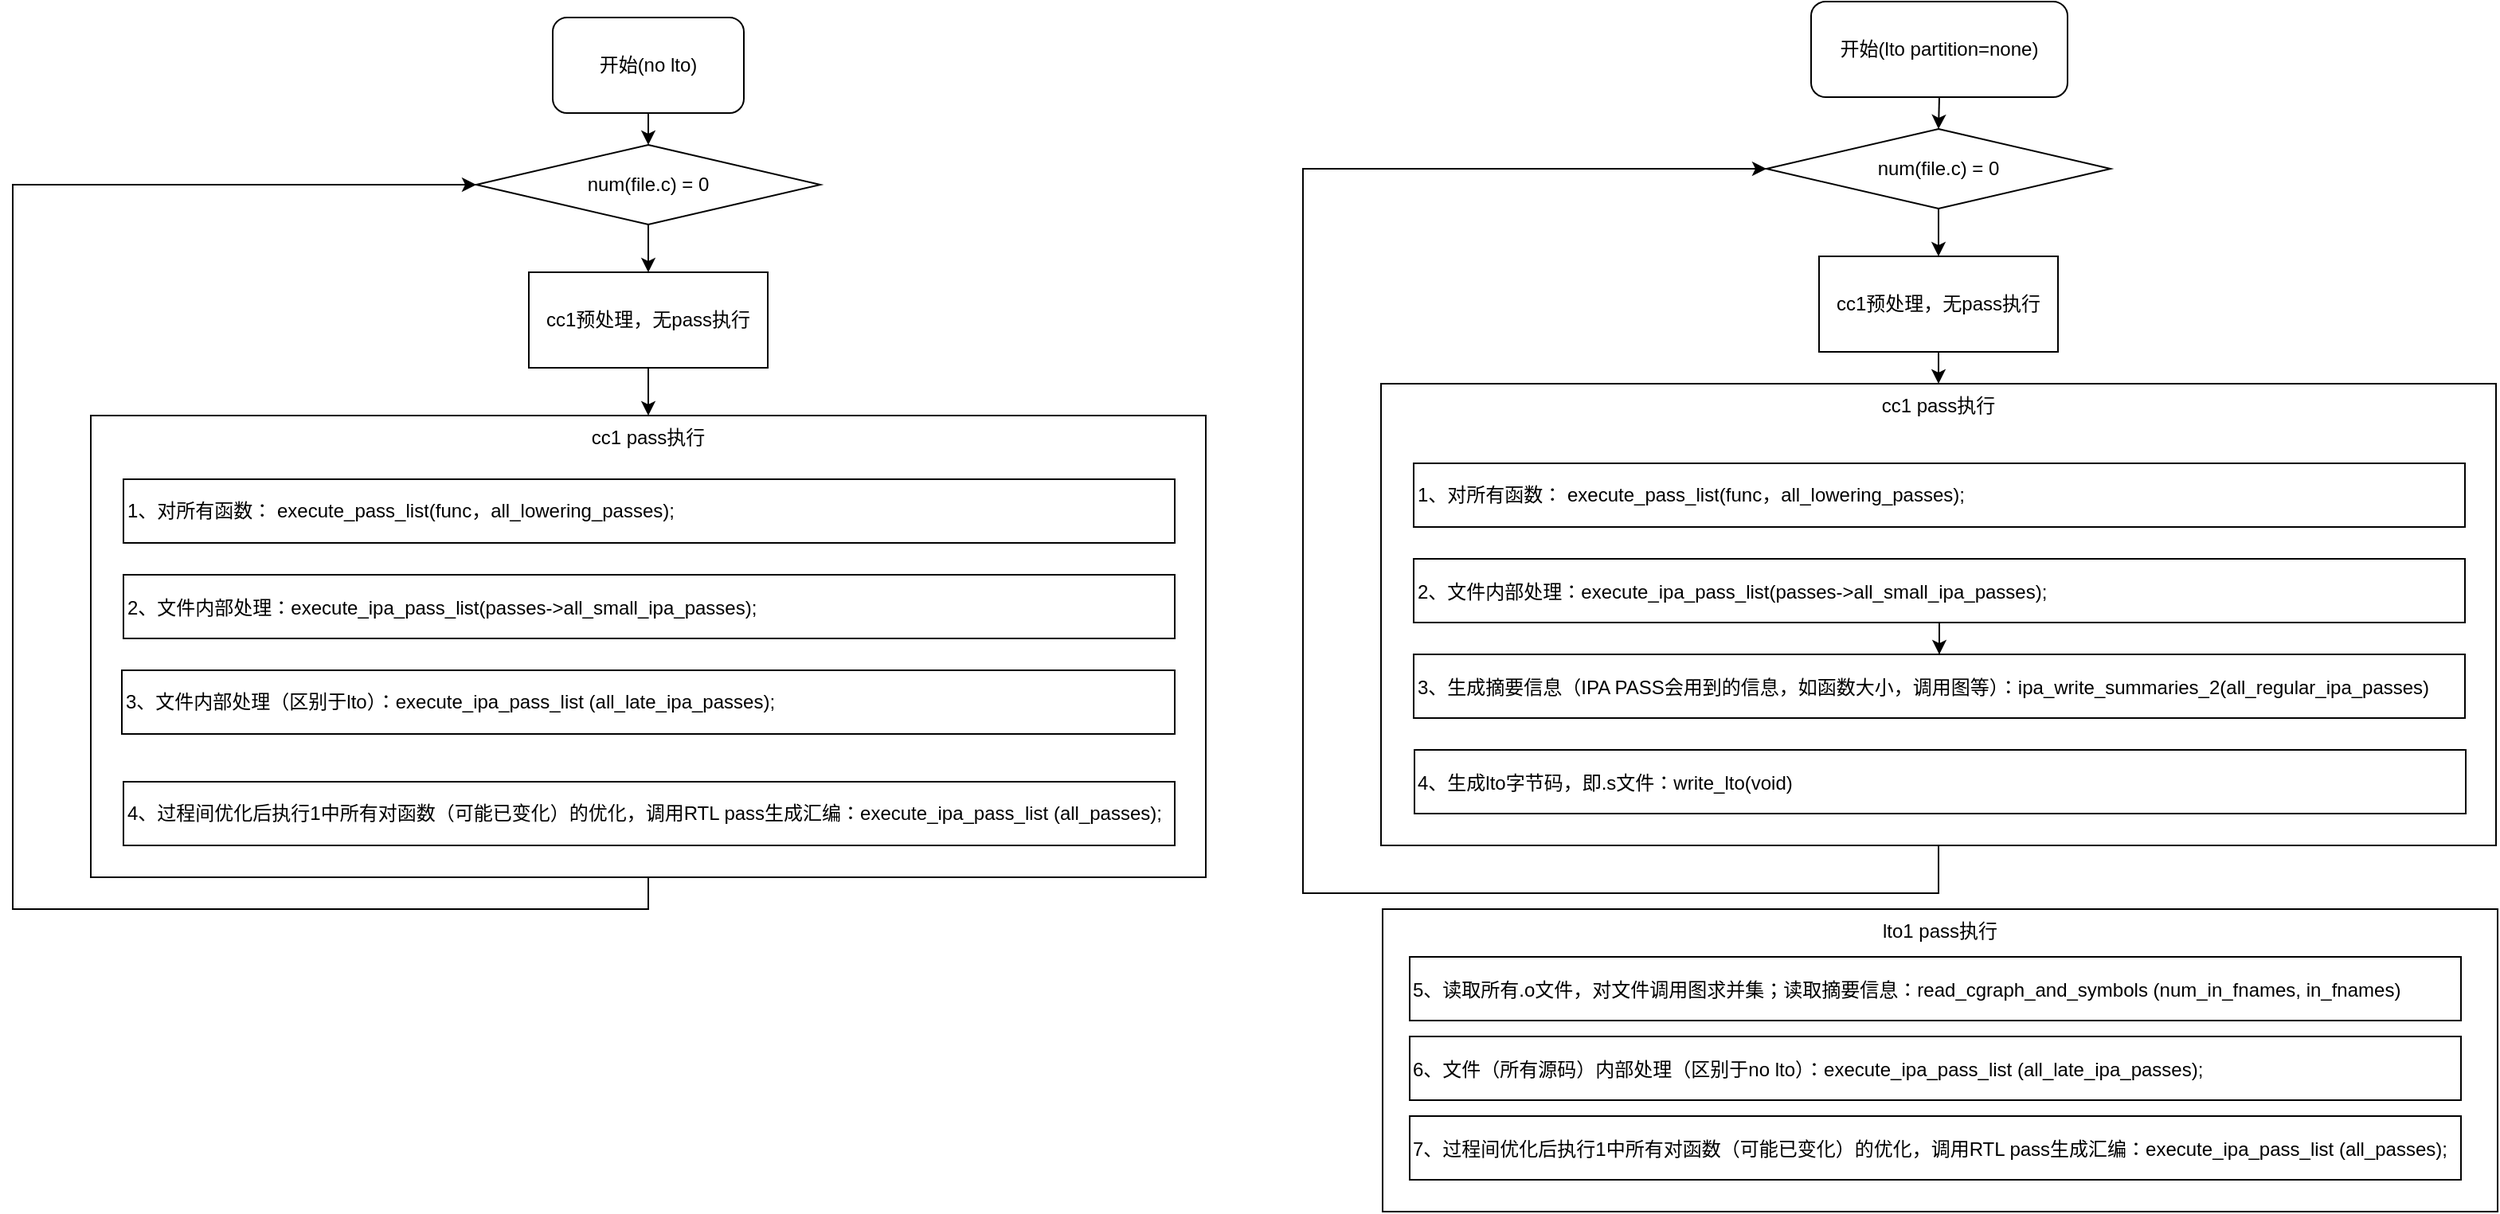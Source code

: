 <mxfile version="14.2.4" type="github">
  <diagram id="GdB9ARNnYLUnV3MUq9Q7" name="Page-1">
    <mxGraphModel dx="2249" dy="706" grid="1" gridSize="10" guides="1" tooltips="1" connect="1" arrows="1" fold="1" page="1" pageScale="1" pageWidth="827" pageHeight="1169" math="0" shadow="0">
      <root>
        <mxCell id="0" />
        <mxCell id="1" parent="0" />
        <mxCell id="4IkLFCAA3DbMa402_Vh1-22" style="edgeStyle=orthogonalEdgeStyle;rounded=0;orthogonalLoop=1;jettySize=auto;html=1;exitX=0.5;exitY=1;exitDx=0;exitDy=0;entryX=0.5;entryY=0;entryDx=0;entryDy=0;fontFamily=Helvetica;fontSize=12;fontColor=#000000;" edge="1" parent="1" source="4IkLFCAA3DbMa402_Vh1-1" target="4IkLFCAA3DbMa402_Vh1-4">
          <mxGeometry relative="1" as="geometry" />
        </mxCell>
        <mxCell id="4IkLFCAA3DbMa402_Vh1-1" value="开始(no lto)" style="rounded=1;whiteSpace=wrap;html=1;fontFamily=Helvetica;fontSize=12;" vertex="1" parent="1">
          <mxGeometry x="309" y="140" width="120" height="60" as="geometry" />
        </mxCell>
        <mxCell id="4IkLFCAA3DbMa402_Vh1-25" style="edgeStyle=orthogonalEdgeStyle;rounded=0;orthogonalLoop=1;jettySize=auto;html=1;exitX=0.5;exitY=1;exitDx=0;exitDy=0;entryX=0.5;entryY=0;entryDx=0;entryDy=0;fontFamily=Helvetica;fontSize=12;fontColor=#000000;" edge="1" parent="1" source="4IkLFCAA3DbMa402_Vh1-2" target="4IkLFCAA3DbMa402_Vh1-3">
          <mxGeometry relative="1" as="geometry" />
        </mxCell>
        <mxCell id="4IkLFCAA3DbMa402_Vh1-2" value="cc1预处理，无pass执行" style="rounded=0;whiteSpace=wrap;html=1;fontFamily=Helvetica;fontSize=12;" vertex="1" parent="1">
          <mxGeometry x="294" y="300" width="150" height="60" as="geometry" />
        </mxCell>
        <mxCell id="4IkLFCAA3DbMa402_Vh1-26" style="edgeStyle=orthogonalEdgeStyle;rounded=0;orthogonalLoop=1;jettySize=auto;html=1;exitX=0.5;exitY=1;exitDx=0;exitDy=0;entryX=0;entryY=0.5;entryDx=0;entryDy=0;fontFamily=Helvetica;fontSize=12;fontColor=#000000;" edge="1" parent="1" source="4IkLFCAA3DbMa402_Vh1-3" target="4IkLFCAA3DbMa402_Vh1-4">
          <mxGeometry relative="1" as="geometry">
            <Array as="points">
              <mxPoint x="369" y="700" />
              <mxPoint x="-30" y="700" />
              <mxPoint x="-30" y="245" />
            </Array>
          </mxGeometry>
        </mxCell>
        <mxCell id="4IkLFCAA3DbMa402_Vh1-3" value="cc1 pass执行" style="rounded=0;whiteSpace=wrap;html=1;verticalAlign=top;fontFamily=Helvetica;align=center;fontSize=12;" vertex="1" parent="1">
          <mxGeometry x="19" y="390" width="700" height="290" as="geometry" />
        </mxCell>
        <mxCell id="4IkLFCAA3DbMa402_Vh1-23" style="edgeStyle=orthogonalEdgeStyle;rounded=0;orthogonalLoop=1;jettySize=auto;html=1;exitX=0.5;exitY=1;exitDx=0;exitDy=0;entryX=0.5;entryY=0;entryDx=0;entryDy=0;fontFamily=Helvetica;fontSize=12;fontColor=#000000;" edge="1" parent="1" source="4IkLFCAA3DbMa402_Vh1-4" target="4IkLFCAA3DbMa402_Vh1-2">
          <mxGeometry relative="1" as="geometry" />
        </mxCell>
        <mxCell id="4IkLFCAA3DbMa402_Vh1-4" value="num(file.c) = 0" style="rhombus;whiteSpace=wrap;html=1;fontFamily=Helvetica;fontSize=12;" vertex="1" parent="1">
          <mxGeometry x="261" y="220" width="216" height="50" as="geometry" />
        </mxCell>
        <mxCell id="4IkLFCAA3DbMa402_Vh1-12" value="&lt;span style=&quot;font-size: 12px; background-color: rgb(255, 255, 255);&quot;&gt;1、对所有函数： execute_pass_list&lt;/span&gt;&lt;span style=&quot;font-size: 12px; background-color: rgb(255, 255, 255);&quot;&gt;(func，&lt;/span&gt;&lt;span style=&quot;font-size: 12px; background-color: rgb(255, 255, 255);&quot;&gt;all_lowering_passes&lt;/span&gt;&lt;span style=&quot;font-size: 12px; background-color: rgb(255, 255, 255);&quot;&gt;);&lt;/span&gt;" style="rounded=0;whiteSpace=wrap;html=1;fontFamily=Helvetica;align=left;fontSize=12;" vertex="1" parent="1">
          <mxGeometry x="39.5" y="430" width="660" height="40" as="geometry" />
        </mxCell>
        <mxCell id="4IkLFCAA3DbMa402_Vh1-13" value="&lt;div style=&quot;font-size: 12px; line-height: 24px;&quot;&gt;&lt;span style=&quot;background-color: rgb(255, 255, 255); font-size: 12px;&quot;&gt;2、文件内部处理：execute_ipa_pass_list(passes-&amp;gt;all_small_ipa_passes);&lt;/span&gt;&lt;/div&gt;" style="rounded=0;whiteSpace=wrap;html=1;labelBackgroundColor=#FFFFFF;fontFamily=Helvetica;align=left;fontSize=12;" vertex="1" parent="1">
          <mxGeometry x="39.5" y="490" width="660" height="40" as="geometry" />
        </mxCell>
        <mxCell id="4IkLFCAA3DbMa402_Vh1-14" value="&lt;span style=&quot;font-size: 12px&quot;&gt;4、过程间优化后执行1中所有对函数（可能已变化）的优化，调用RTL pass生成汇编：execute_ipa_pass_list (all_passes);&lt;/span&gt;" style="rounded=0;whiteSpace=wrap;html=1;fontFamily=Helvetica;align=left;fontSize=12;" vertex="1" parent="1">
          <mxGeometry x="39.5" y="620" width="660" height="40" as="geometry" />
        </mxCell>
        <mxCell id="4IkLFCAA3DbMa402_Vh1-15" value="&lt;span style=&quot;font-size: 12px; background-color: rgb(255, 255, 255);&quot;&gt;3、文件内部处理（区别于lto）：&lt;/span&gt;&lt;span style=&quot;font-size: 12px;&quot;&gt;execute_ipa_pass_list (&lt;/span&gt;&lt;span style=&quot;font-size: 12px;&quot;&gt;all_late_ipa_passes&lt;/span&gt;&lt;span style=&quot;font-size: 12px;&quot;&gt;);&lt;/span&gt;" style="rounded=0;whiteSpace=wrap;html=1;fontFamily=Helvetica;align=left;fontSize=12;" vertex="1" parent="1">
          <mxGeometry x="38.5" y="550" width="661" height="40" as="geometry" />
        </mxCell>
        <mxCell id="4IkLFCAA3DbMa402_Vh1-27" style="edgeStyle=orthogonalEdgeStyle;rounded=0;orthogonalLoop=1;jettySize=auto;html=1;exitX=0.5;exitY=1;exitDx=0;exitDy=0;entryX=0.5;entryY=0;entryDx=0;entryDy=0;fontFamily=Helvetica;fontSize=12;fontColor=#000000;" edge="1" parent="1" source="4IkLFCAA3DbMa402_Vh1-28" target="4IkLFCAA3DbMa402_Vh1-34">
          <mxGeometry relative="1" as="geometry" />
        </mxCell>
        <mxCell id="4IkLFCAA3DbMa402_Vh1-28" value="开始(lto partition=none)" style="rounded=1;whiteSpace=wrap;html=1;fontFamily=Helvetica;fontSize=12;" vertex="1" parent="1">
          <mxGeometry x="1099" y="130" width="161" height="60" as="geometry" />
        </mxCell>
        <mxCell id="4IkLFCAA3DbMa402_Vh1-29" style="edgeStyle=orthogonalEdgeStyle;rounded=0;orthogonalLoop=1;jettySize=auto;html=1;exitX=0.5;exitY=1;exitDx=0;exitDy=0;entryX=0.5;entryY=0;entryDx=0;entryDy=0;fontFamily=Helvetica;fontSize=12;fontColor=#000000;" edge="1" parent="1" source="4IkLFCAA3DbMa402_Vh1-30" target="4IkLFCAA3DbMa402_Vh1-32">
          <mxGeometry relative="1" as="geometry" />
        </mxCell>
        <mxCell id="4IkLFCAA3DbMa402_Vh1-30" value="cc1预处理，无pass执行" style="rounded=0;whiteSpace=wrap;html=1;fontFamily=Helvetica;fontSize=12;" vertex="1" parent="1">
          <mxGeometry x="1104" y="290" width="150" height="60" as="geometry" />
        </mxCell>
        <mxCell id="4IkLFCAA3DbMa402_Vh1-31" style="edgeStyle=orthogonalEdgeStyle;rounded=0;orthogonalLoop=1;jettySize=auto;html=1;exitX=0.5;exitY=1;exitDx=0;exitDy=0;entryX=0;entryY=0.5;entryDx=0;entryDy=0;fontFamily=Helvetica;fontSize=12;fontColor=#000000;" edge="1" parent="1" source="4IkLFCAA3DbMa402_Vh1-32" target="4IkLFCAA3DbMa402_Vh1-34">
          <mxGeometry relative="1" as="geometry">
            <Array as="points">
              <mxPoint x="1179" y="690" />
              <mxPoint x="780" y="690" />
              <mxPoint x="780" y="235" />
            </Array>
          </mxGeometry>
        </mxCell>
        <mxCell id="4IkLFCAA3DbMa402_Vh1-32" value="cc1 pass执行" style="rounded=0;whiteSpace=wrap;html=1;verticalAlign=top;fontFamily=Helvetica;align=center;fontSize=12;" vertex="1" parent="1">
          <mxGeometry x="829" y="370" width="700" height="290" as="geometry" />
        </mxCell>
        <mxCell id="4IkLFCAA3DbMa402_Vh1-33" style="edgeStyle=orthogonalEdgeStyle;rounded=0;orthogonalLoop=1;jettySize=auto;html=1;exitX=0.5;exitY=1;exitDx=0;exitDy=0;entryX=0.5;entryY=0;entryDx=0;entryDy=0;fontFamily=Helvetica;fontSize=12;fontColor=#000000;" edge="1" parent="1" source="4IkLFCAA3DbMa402_Vh1-34" target="4IkLFCAA3DbMa402_Vh1-30">
          <mxGeometry relative="1" as="geometry" />
        </mxCell>
        <mxCell id="4IkLFCAA3DbMa402_Vh1-34" value="num(file.c) = 0" style="rhombus;whiteSpace=wrap;html=1;fontFamily=Helvetica;fontSize=12;" vertex="1" parent="1">
          <mxGeometry x="1071" y="210" width="216" height="50" as="geometry" />
        </mxCell>
        <mxCell id="4IkLFCAA3DbMa402_Vh1-35" value="&lt;span style=&quot;font-size: 12px; background-color: rgb(255, 255, 255);&quot;&gt;1、对所有函数： execute_pass_list&lt;/span&gt;&lt;span style=&quot;font-size: 12px; background-color: rgb(255, 255, 255);&quot;&gt;(func，&lt;/span&gt;&lt;span style=&quot;font-size: 12px; background-color: rgb(255, 255, 255);&quot;&gt;all_lowering_passes&lt;/span&gt;&lt;span style=&quot;font-size: 12px; background-color: rgb(255, 255, 255);&quot;&gt;);&lt;/span&gt;" style="rounded=0;whiteSpace=wrap;html=1;fontFamily=Helvetica;align=left;fontSize=12;" vertex="1" parent="1">
          <mxGeometry x="849.5" y="420" width="660" height="40" as="geometry" />
        </mxCell>
        <mxCell id="4IkLFCAA3DbMa402_Vh1-53" value="" style="edgeStyle=orthogonalEdgeStyle;rounded=0;orthogonalLoop=1;jettySize=auto;html=1;fontFamily=Helvetica;fontSize=12;fontColor=#000000;" edge="1" parent="1" source="4IkLFCAA3DbMa402_Vh1-36" target="4IkLFCAA3DbMa402_Vh1-52">
          <mxGeometry relative="1" as="geometry" />
        </mxCell>
        <mxCell id="4IkLFCAA3DbMa402_Vh1-36" value="&lt;div style=&quot;font-size: 12px; line-height: 24px;&quot;&gt;&lt;span style=&quot;background-color: rgb(255, 255, 255); font-size: 12px;&quot;&gt;2、文件内部处理：execute_ipa_pass_list(passes-&amp;gt;all_small_ipa_passes);&lt;/span&gt;&lt;/div&gt;" style="rounded=0;whiteSpace=wrap;html=1;labelBackgroundColor=#FFFFFF;fontFamily=Helvetica;align=left;fontSize=12;" vertex="1" parent="1">
          <mxGeometry x="849.5" y="480" width="660" height="40" as="geometry" />
        </mxCell>
        <mxCell id="4IkLFCAA3DbMa402_Vh1-52" value="&lt;div style=&quot;line-height: 24px&quot;&gt;3、生成摘要信息（IPA PASS会用到的信息，如函数大小，调用图等）：ipa_write_summaries_2(all_regular_ipa_passes)&lt;br&gt;&lt;/div&gt;" style="rounded=0;whiteSpace=wrap;html=1;labelBackgroundColor=#FFFFFF;fontFamily=Helvetica;align=left;fontSize=12;" vertex="1" parent="1">
          <mxGeometry x="849.5" y="540" width="660" height="40" as="geometry" />
        </mxCell>
        <mxCell id="4IkLFCAA3DbMa402_Vh1-55" value="&lt;div style=&quot;line-height: 24px&quot;&gt;4、生成lto字节码，即.s文件：write_lto(void)&amp;nbsp;&lt;br&gt;&lt;/div&gt;" style="rounded=0;whiteSpace=wrap;html=1;labelBackgroundColor=#FFFFFF;fontFamily=Helvetica;align=left;fontSize=12;" vertex="1" parent="1">
          <mxGeometry x="850" y="600" width="660" height="40" as="geometry" />
        </mxCell>
        <mxCell id="4IkLFCAA3DbMa402_Vh1-57" value="lto1 pass执行" style="rounded=0;whiteSpace=wrap;html=1;verticalAlign=top;fontFamily=Helvetica;align=center;fontSize=12;" vertex="1" parent="1">
          <mxGeometry x="830" y="700" width="700" height="190" as="geometry" />
        </mxCell>
        <mxCell id="4IkLFCAA3DbMa402_Vh1-60" value="&lt;div style=&quot;line-height: 24px&quot;&gt;7、过程间优化后执行1中所有对函数（可能已变化）的优化，调用RTL pass生成汇编：execute_ipa_pass_list (all_passes);&lt;br&gt;&lt;/div&gt;" style="rounded=0;whiteSpace=wrap;html=1;labelBackgroundColor=#FFFFFF;fontFamily=Helvetica;align=left;fontSize=12;" vertex="1" parent="1">
          <mxGeometry x="847" y="830" width="660" height="40" as="geometry" />
        </mxCell>
        <mxCell id="4IkLFCAA3DbMa402_Vh1-61" value="&lt;div style=&quot;line-height: 24px&quot;&gt;6、文件（所有源码）内部处理（区别于no lto）：execute_ipa_pass_list (all_late_ipa_passes);&lt;br&gt;&lt;/div&gt;" style="rounded=0;whiteSpace=wrap;html=1;labelBackgroundColor=#FFFFFF;fontFamily=Helvetica;align=left;fontSize=12;" vertex="1" parent="1">
          <mxGeometry x="847" y="780" width="660" height="40" as="geometry" />
        </mxCell>
        <mxCell id="4IkLFCAA3DbMa402_Vh1-62" value="&lt;div style=&quot;line-height: 24px&quot;&gt;5、读取所有.o文件，对文件调用图求并集；读取摘要信息：read_cgraph_and_symbols (num_in_fnames, in_fnames)&amp;nbsp;&lt;/div&gt;" style="rounded=0;whiteSpace=wrap;html=1;labelBackgroundColor=#FFFFFF;fontFamily=Helvetica;align=left;fontSize=12;" vertex="1" parent="1">
          <mxGeometry x="847" y="730" width="660" height="40" as="geometry" />
        </mxCell>
      </root>
    </mxGraphModel>
  </diagram>
</mxfile>
